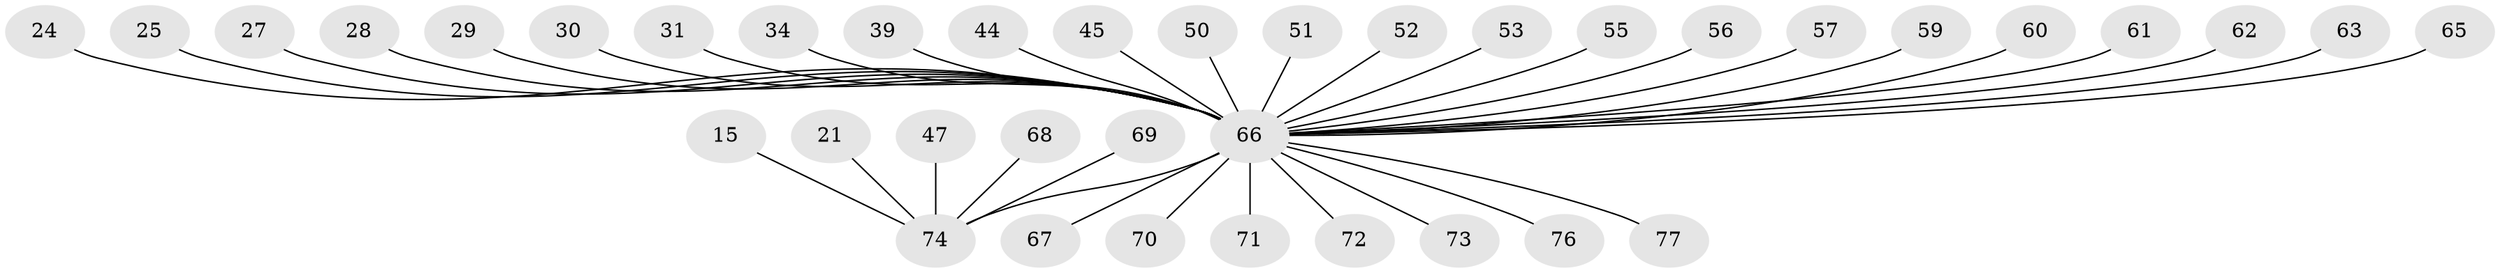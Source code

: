// original degree distribution, {6: 0.012987012987012988, 25: 0.012987012987012988, 8: 0.012987012987012988, 7: 0.012987012987012988, 1: 0.6883116883116883, 5: 0.025974025974025976, 2: 0.12987012987012986, 3: 0.09090909090909091, 4: 0.012987012987012988}
// Generated by graph-tools (version 1.1) at 2025/48/03/09/25 04:48:09]
// undirected, 38 vertices, 37 edges
graph export_dot {
graph [start="1"]
  node [color=gray90,style=filled];
  15;
  21;
  24;
  25;
  27;
  28;
  29;
  30;
  31;
  34;
  39;
  44;
  45 [super="+41"];
  47;
  50;
  51;
  52;
  53;
  55;
  56;
  57 [super="+36"];
  59;
  60 [super="+54"];
  61;
  62;
  63;
  65;
  66 [super="+8+35+19+20"];
  67 [super="+58"];
  68;
  69;
  70 [super="+33"];
  71 [super="+48"];
  72;
  73;
  74 [super="+64+42"];
  76;
  77 [super="+75"];
  15 -- 74;
  21 -- 74;
  24 -- 66;
  25 -- 66;
  27 -- 66;
  28 -- 66;
  29 -- 66;
  30 -- 66;
  31 -- 66;
  34 -- 66;
  39 -- 66;
  44 -- 66;
  45 -- 66;
  47 -- 74;
  50 -- 66;
  51 -- 66;
  52 -- 66;
  53 -- 66;
  55 -- 66;
  56 -- 66;
  57 -- 66;
  59 -- 66;
  60 -- 66;
  61 -- 66;
  62 -- 66;
  63 -- 66;
  65 -- 66;
  66 -- 72;
  66 -- 73;
  66 -- 74 [weight=2];
  66 -- 76;
  66 -- 70;
  66 -- 71;
  66 -- 67;
  66 -- 77;
  68 -- 74;
  69 -- 74;
}
